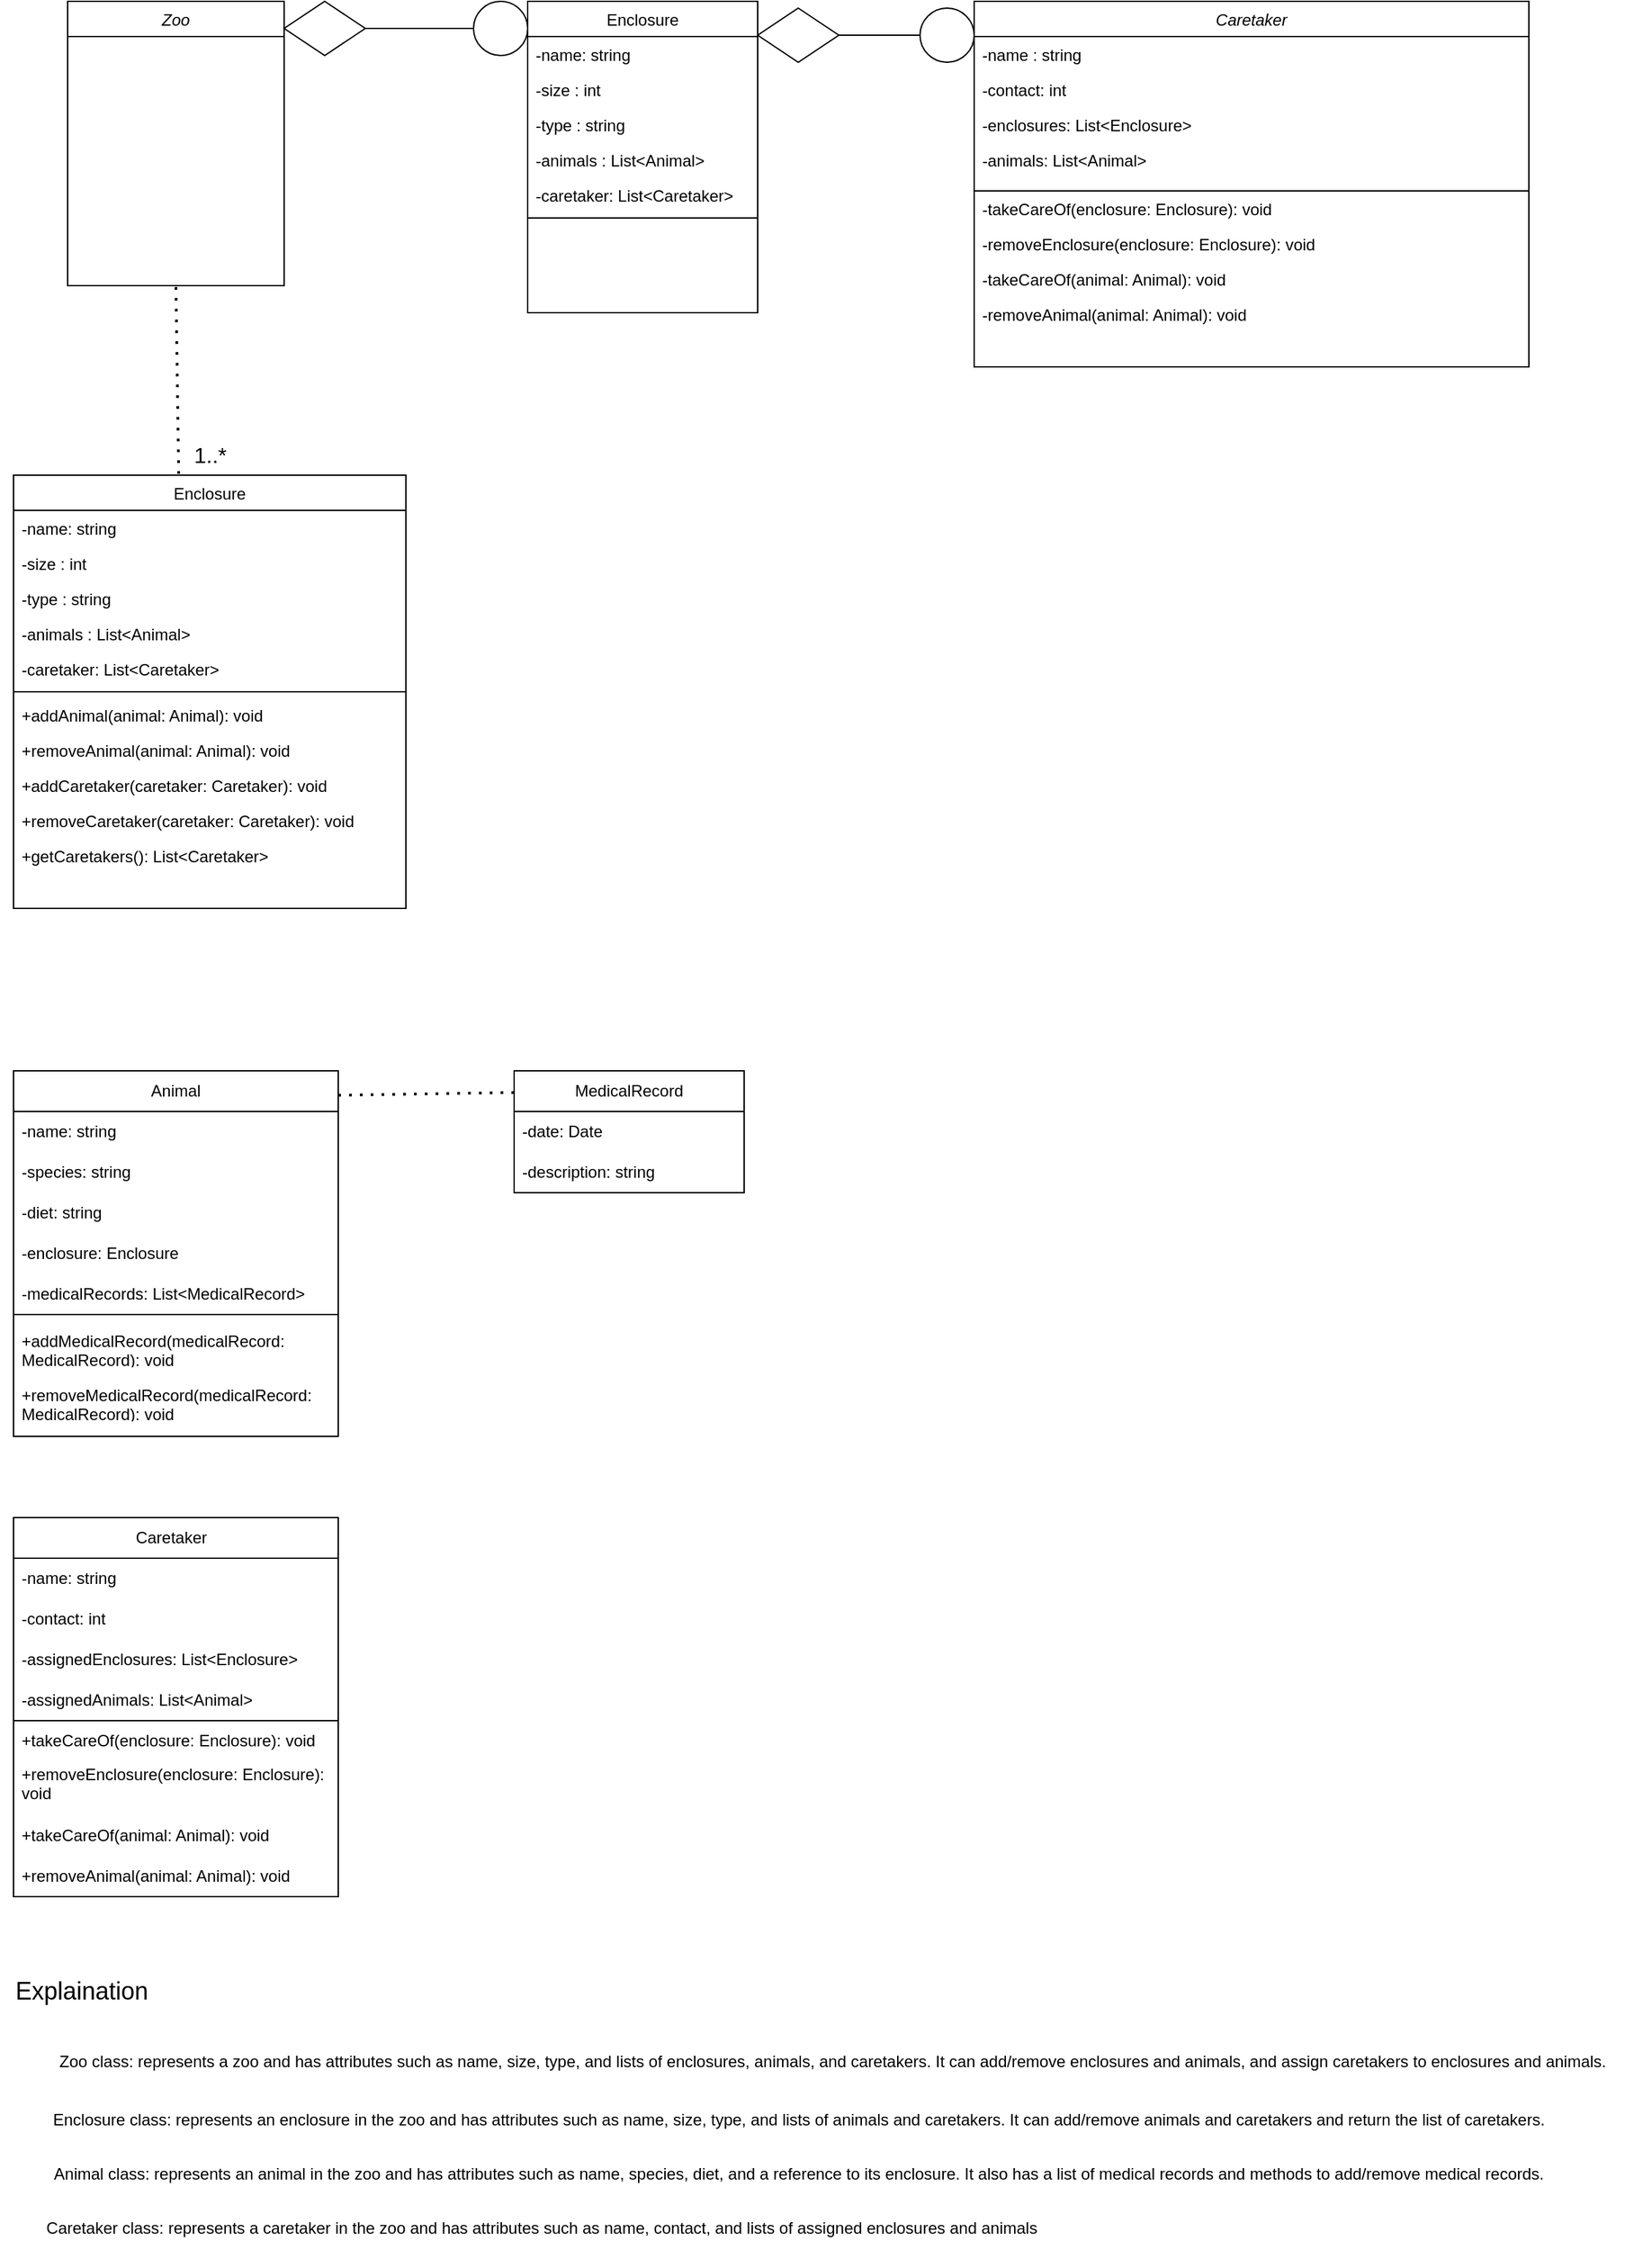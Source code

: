 <mxfile version="20.8.16" type="github">
  <diagram id="C5RBs43oDa-KdzZeNtuy" name="Page-1">
    <mxGraphModel dx="2261" dy="752" grid="1" gridSize="10" guides="1" tooltips="1" connect="1" arrows="1" fold="1" page="1" pageScale="1" pageWidth="827" pageHeight="1169" math="0" shadow="0">
      <root>
        <mxCell id="WIyWlLk6GJQsqaUBKTNV-0" />
        <mxCell id="WIyWlLk6GJQsqaUBKTNV-1" parent="WIyWlLk6GJQsqaUBKTNV-0" />
        <mxCell id="w-smARKrVblFa7TTy6di-35" value="" style="rounded=0;whiteSpace=wrap;html=1;" vertex="1" parent="WIyWlLk6GJQsqaUBKTNV-1">
          <mxGeometry x="710" y="200" width="410" height="130" as="geometry" />
        </mxCell>
        <mxCell id="zkfFHV4jXpPFQw0GAbJ--0" value="Zoo" style="swimlane;fontStyle=2;align=center;verticalAlign=top;childLayout=stackLayout;horizontal=1;startSize=26;horizontalStack=0;resizeParent=1;resizeLast=0;collapsible=1;marginBottom=0;rounded=0;shadow=0;strokeWidth=1;strokeColor=#000000;fillColor=#FFFFFF;" parent="WIyWlLk6GJQsqaUBKTNV-1" vertex="1">
          <mxGeometry x="40" y="60" width="160" height="210" as="geometry">
            <mxRectangle x="220" y="120" width="160" height="26" as="alternateBounds" />
          </mxGeometry>
        </mxCell>
        <mxCell id="zkfFHV4jXpPFQw0GAbJ--17" value="Enclosure" style="swimlane;fontStyle=0;align=center;verticalAlign=top;childLayout=stackLayout;horizontal=1;startSize=26;horizontalStack=0;resizeParent=1;resizeLast=0;collapsible=1;marginBottom=0;rounded=0;shadow=0;strokeWidth=1;fillColor=#FFFFFF;" parent="WIyWlLk6GJQsqaUBKTNV-1" vertex="1">
          <mxGeometry x="380" y="60" width="170" height="230" as="geometry">
            <mxRectangle x="550" y="140" width="160" height="26" as="alternateBounds" />
          </mxGeometry>
        </mxCell>
        <mxCell id="zkfFHV4jXpPFQw0GAbJ--18" value="-name: string" style="text;align=left;verticalAlign=top;spacingLeft=4;spacingRight=4;overflow=hidden;rotatable=0;points=[[0,0.5],[1,0.5]];portConstraint=eastwest;" parent="zkfFHV4jXpPFQw0GAbJ--17" vertex="1">
          <mxGeometry y="26" width="170" height="26" as="geometry" />
        </mxCell>
        <mxCell id="zkfFHV4jXpPFQw0GAbJ--22" value="-size : int" style="text;align=left;verticalAlign=top;spacingLeft=4;spacingRight=4;overflow=hidden;rotatable=0;points=[[0,0.5],[1,0.5]];portConstraint=eastwest;rounded=0;shadow=0;html=0;fillColor=none;" parent="zkfFHV4jXpPFQw0GAbJ--17" vertex="1">
          <mxGeometry y="52" width="170" height="26" as="geometry" />
        </mxCell>
        <mxCell id="w-smARKrVblFa7TTy6di-8" value="-type : string" style="text;align=left;verticalAlign=top;spacingLeft=4;spacingRight=4;overflow=hidden;rotatable=0;points=[[0,0.5],[1,0.5]];portConstraint=eastwest;rounded=0;shadow=0;html=0;" vertex="1" parent="zkfFHV4jXpPFQw0GAbJ--17">
          <mxGeometry y="78" width="170" height="26" as="geometry" />
        </mxCell>
        <mxCell id="w-smARKrVblFa7TTy6di-9" value="-animals : List&lt;Animal&gt;" style="text;align=left;verticalAlign=top;spacingLeft=4;spacingRight=4;overflow=hidden;rotatable=0;points=[[0,0.5],[1,0.5]];portConstraint=eastwest;rounded=0;shadow=0;html=0;" vertex="1" parent="zkfFHV4jXpPFQw0GAbJ--17">
          <mxGeometry y="104" width="170" height="26" as="geometry" />
        </mxCell>
        <mxCell id="w-smARKrVblFa7TTy6di-10" value="-caretaker: List&lt;Caretaker&gt;" style="text;align=left;verticalAlign=top;spacingLeft=4;spacingRight=4;overflow=hidden;rotatable=0;points=[[0,0.5],[1,0.5]];portConstraint=eastwest;rounded=0;shadow=0;html=0;" vertex="1" parent="zkfFHV4jXpPFQw0GAbJ--17">
          <mxGeometry y="130" width="170" height="26" as="geometry" />
        </mxCell>
        <mxCell id="zkfFHV4jXpPFQw0GAbJ--23" value="" style="line;html=1;strokeWidth=1;align=left;verticalAlign=middle;spacingTop=-1;spacingLeft=3;spacingRight=3;rotatable=0;labelPosition=right;points=[];portConstraint=eastwest;" parent="zkfFHV4jXpPFQw0GAbJ--17" vertex="1">
          <mxGeometry y="156" width="170" height="8" as="geometry" />
        </mxCell>
        <mxCell id="zkfFHV4jXpPFQw0GAbJ--26" value="" style="endArrow=open;shadow=0;strokeWidth=1;rounded=0;endFill=1;edgeStyle=elbowEdgeStyle;elbow=vertical;startArrow=none;" parent="WIyWlLk6GJQsqaUBKTNV-1" source="w-smARKrVblFa7TTy6di-6" target="zkfFHV4jXpPFQw0GAbJ--17" edge="1">
          <mxGeometry x="0.5" y="41" relative="1" as="geometry">
            <mxPoint x="380" y="192" as="sourcePoint" />
            <mxPoint x="540" y="192" as="targetPoint" />
            <mxPoint x="-40" y="32" as="offset" />
          </mxGeometry>
        </mxCell>
        <mxCell id="w-smARKrVblFa7TTy6di-2" value="" style="endArrow=none;shadow=0;strokeWidth=1;rounded=0;endFill=1;edgeStyle=elbowEdgeStyle;elbow=vertical;" edge="1" parent="WIyWlLk6GJQsqaUBKTNV-1" source="zkfFHV4jXpPFQw0GAbJ--0" target="w-smARKrVblFa7TTy6di-0">
          <mxGeometry x="0.5" y="41" relative="1" as="geometry">
            <mxPoint x="380" y="228" as="sourcePoint" />
            <mxPoint x="508" y="228" as="targetPoint" />
            <mxPoint x="-40" y="32" as="offset" />
          </mxGeometry>
        </mxCell>
        <mxCell id="w-smARKrVblFa7TTy6di-0" value="" style="rhombus;whiteSpace=wrap;html=1;verticalAlign=top;fontStyle=2;startSize=26;rounded=0;shadow=0;strokeWidth=1;" vertex="1" parent="WIyWlLk6GJQsqaUBKTNV-1">
          <mxGeometry x="200" y="60" width="60" height="40" as="geometry" />
        </mxCell>
        <mxCell id="w-smARKrVblFa7TTy6di-6" value="" style="ellipse;whiteSpace=wrap;html=1;aspect=fixed;" vertex="1" parent="WIyWlLk6GJQsqaUBKTNV-1">
          <mxGeometry x="340" y="60" width="40" height="40" as="geometry" />
        </mxCell>
        <mxCell id="w-smARKrVblFa7TTy6di-13" value="" style="endArrow=none;html=1;rounded=0;exitX=1;exitY=0.5;exitDx=0;exitDy=0;entryX=0;entryY=0.5;entryDx=0;entryDy=0;" edge="1" parent="WIyWlLk6GJQsqaUBKTNV-1" source="w-smARKrVblFa7TTy6di-0" target="w-smARKrVblFa7TTy6di-6">
          <mxGeometry width="50" height="50" relative="1" as="geometry">
            <mxPoint x="290" y="84.5" as="sourcePoint" />
            <mxPoint x="350" y="85" as="targetPoint" />
          </mxGeometry>
        </mxCell>
        <mxCell id="w-smARKrVblFa7TTy6di-15" value="" style="rhombus;whiteSpace=wrap;html=1;verticalAlign=top;fontStyle=2;startSize=26;rounded=0;shadow=0;strokeWidth=1;" vertex="1" parent="WIyWlLk6GJQsqaUBKTNV-1">
          <mxGeometry x="550" y="65" width="60" height="40" as="geometry" />
        </mxCell>
        <mxCell id="w-smARKrVblFa7TTy6di-16" value="" style="endArrow=none;html=1;rounded=0;exitX=1;exitY=0.5;exitDx=0;exitDy=0;entryX=0;entryY=0.5;entryDx=0;entryDy=0;" edge="1" parent="WIyWlLk6GJQsqaUBKTNV-1" source="w-smARKrVblFa7TTy6di-15" target="w-smARKrVblFa7TTy6di-17">
          <mxGeometry width="50" height="50" relative="1" as="geometry">
            <mxPoint x="590" y="84.5" as="sourcePoint" />
            <mxPoint x="680" y="84.5" as="targetPoint" />
          </mxGeometry>
        </mxCell>
        <mxCell id="w-smARKrVblFa7TTy6di-17" value="" style="ellipse;whiteSpace=wrap;html=1;aspect=fixed;" vertex="1" parent="WIyWlLk6GJQsqaUBKTNV-1">
          <mxGeometry x="670" y="65" width="40" height="40" as="geometry" />
        </mxCell>
        <mxCell id="w-smARKrVblFa7TTy6di-19" value="Caretaker" style="swimlane;fontStyle=2;align=center;verticalAlign=top;childLayout=stackLayout;horizontal=1;startSize=26;horizontalStack=0;resizeParent=1;resizeLast=0;collapsible=1;marginBottom=0;rounded=0;shadow=0;strokeWidth=1;" vertex="1" parent="WIyWlLk6GJQsqaUBKTNV-1">
          <mxGeometry x="710" y="60" width="410" height="140" as="geometry">
            <mxRectangle x="710" y="60" width="160" height="26" as="alternateBounds" />
          </mxGeometry>
        </mxCell>
        <mxCell id="w-smARKrVblFa7TTy6di-25" value="-name : string" style="text;align=left;verticalAlign=top;spacingLeft=4;spacingRight=4;overflow=hidden;rotatable=0;points=[[0,0.5],[1,0.5]];portConstraint=eastwest;rounded=0;shadow=0;html=0;" vertex="1" parent="w-smARKrVblFa7TTy6di-19">
          <mxGeometry y="26" width="410" height="26" as="geometry" />
        </mxCell>
        <mxCell id="w-smARKrVblFa7TTy6di-26" value="-contact: int" style="text;align=left;verticalAlign=top;spacingLeft=4;spacingRight=4;overflow=hidden;rotatable=0;points=[[0,0.5],[1,0.5]];portConstraint=eastwest;rounded=0;shadow=0;html=0;" vertex="1" parent="w-smARKrVblFa7TTy6di-19">
          <mxGeometry y="52" width="410" height="26" as="geometry" />
        </mxCell>
        <mxCell id="w-smARKrVblFa7TTy6di-27" value="-enclosures: List&lt;Enclosure&gt;" style="text;align=left;verticalAlign=top;spacingLeft=4;spacingRight=4;overflow=hidden;rotatable=0;points=[[0,0.5],[1,0.5]];portConstraint=eastwest;rounded=0;shadow=0;html=0;" vertex="1" parent="w-smARKrVblFa7TTy6di-19">
          <mxGeometry y="78" width="410" height="26" as="geometry" />
        </mxCell>
        <mxCell id="w-smARKrVblFa7TTy6di-28" value="-animals: List&lt;Animal&gt;" style="text;align=left;verticalAlign=top;spacingLeft=4;spacingRight=4;overflow=hidden;rotatable=0;points=[[0,0.5],[1,0.5]];portConstraint=eastwest;rounded=0;shadow=0;html=0;" vertex="1" parent="w-smARKrVblFa7TTy6di-19">
          <mxGeometry y="104" width="410" height="26" as="geometry" />
        </mxCell>
        <mxCell id="w-smARKrVblFa7TTy6di-44" value="" style="endArrow=none;dashed=1;html=1;dashPattern=1 3;strokeWidth=2;rounded=0;entryX=0.5;entryY=1;entryDx=0;entryDy=0;exitX=0.421;exitY=-0.003;exitDx=0;exitDy=0;exitPerimeter=0;" edge="1" parent="WIyWlLk6GJQsqaUBKTNV-1" source="w-smARKrVblFa7TTy6di-55" target="zkfFHV4jXpPFQw0GAbJ--0">
          <mxGeometry width="50" height="50" relative="1" as="geometry">
            <mxPoint x="121" y="490" as="sourcePoint" />
            <mxPoint x="600" y="330" as="targetPoint" />
          </mxGeometry>
        </mxCell>
        <mxCell id="w-smARKrVblFa7TTy6di-45" value="&lt;font size=&quot;3&quot;&gt;1..*&lt;/font&gt;" style="text;html=1;align=center;verticalAlign=middle;resizable=0;points=[];autosize=1;strokeColor=none;fillColor=none;" vertex="1" parent="WIyWlLk6GJQsqaUBKTNV-1">
          <mxGeometry x="120" y="380" width="50" height="30" as="geometry" />
        </mxCell>
        <mxCell id="w-smARKrVblFa7TTy6di-55" value="Enclosure" style="swimlane;fontStyle=0;align=center;verticalAlign=top;childLayout=stackLayout;horizontal=1;startSize=26;horizontalStack=0;resizeParent=1;resizeLast=0;collapsible=1;marginBottom=0;rounded=0;shadow=0;strokeWidth=1;fillColor=#FFFFFF;" vertex="1" parent="WIyWlLk6GJQsqaUBKTNV-1">
          <mxGeometry y="410" width="290" height="320" as="geometry">
            <mxRectangle x="550" y="140" width="160" height="26" as="alternateBounds" />
          </mxGeometry>
        </mxCell>
        <mxCell id="w-smARKrVblFa7TTy6di-56" value="-name: string" style="text;align=left;verticalAlign=top;spacingLeft=4;spacingRight=4;overflow=hidden;rotatable=0;points=[[0,0.5],[1,0.5]];portConstraint=eastwest;" vertex="1" parent="w-smARKrVblFa7TTy6di-55">
          <mxGeometry y="26" width="290" height="26" as="geometry" />
        </mxCell>
        <mxCell id="w-smARKrVblFa7TTy6di-57" value="-size : int" style="text;align=left;verticalAlign=top;spacingLeft=4;spacingRight=4;overflow=hidden;rotatable=0;points=[[0,0.5],[1,0.5]];portConstraint=eastwest;rounded=0;shadow=0;html=0;fillColor=none;" vertex="1" parent="w-smARKrVblFa7TTy6di-55">
          <mxGeometry y="52" width="290" height="26" as="geometry" />
        </mxCell>
        <mxCell id="w-smARKrVblFa7TTy6di-58" value="-type : string" style="text;align=left;verticalAlign=top;spacingLeft=4;spacingRight=4;overflow=hidden;rotatable=0;points=[[0,0.5],[1,0.5]];portConstraint=eastwest;rounded=0;shadow=0;html=0;" vertex="1" parent="w-smARKrVblFa7TTy6di-55">
          <mxGeometry y="78" width="290" height="26" as="geometry" />
        </mxCell>
        <mxCell id="w-smARKrVblFa7TTy6di-59" value="-animals : List&lt;Animal&gt;" style="text;align=left;verticalAlign=top;spacingLeft=4;spacingRight=4;overflow=hidden;rotatable=0;points=[[0,0.5],[1,0.5]];portConstraint=eastwest;rounded=0;shadow=0;html=0;" vertex="1" parent="w-smARKrVblFa7TTy6di-55">
          <mxGeometry y="104" width="290" height="26" as="geometry" />
        </mxCell>
        <mxCell id="w-smARKrVblFa7TTy6di-60" value="-caretaker: List&lt;Caretaker&gt;" style="text;align=left;verticalAlign=top;spacingLeft=4;spacingRight=4;overflow=hidden;rotatable=0;points=[[0,0.5],[1,0.5]];portConstraint=eastwest;rounded=0;shadow=0;html=0;" vertex="1" parent="w-smARKrVblFa7TTy6di-55">
          <mxGeometry y="130" width="290" height="26" as="geometry" />
        </mxCell>
        <mxCell id="w-smARKrVblFa7TTy6di-61" value="" style="line;html=1;strokeWidth=1;align=left;verticalAlign=middle;spacingTop=-1;spacingLeft=3;spacingRight=3;rotatable=0;labelPosition=right;points=[];portConstraint=eastwest;" vertex="1" parent="w-smARKrVblFa7TTy6di-55">
          <mxGeometry y="156" width="290" height="8" as="geometry" />
        </mxCell>
        <mxCell id="w-smARKrVblFa7TTy6di-62" value="+addAnimal(animal: Animal): void" style="text;align=left;verticalAlign=top;spacingLeft=4;spacingRight=4;overflow=hidden;rotatable=0;points=[[0,0.5],[1,0.5]];portConstraint=eastwest;rounded=0;shadow=0;html=0;" vertex="1" parent="w-smARKrVblFa7TTy6di-55">
          <mxGeometry y="164" width="290" height="26" as="geometry" />
        </mxCell>
        <mxCell id="w-smARKrVblFa7TTy6di-63" value="+removeAnimal(animal: Animal): void" style="text;align=left;verticalAlign=top;spacingLeft=4;spacingRight=4;overflow=hidden;rotatable=0;points=[[0,0.5],[1,0.5]];portConstraint=eastwest;rounded=0;shadow=0;html=0;" vertex="1" parent="w-smARKrVblFa7TTy6di-55">
          <mxGeometry y="190" width="290" height="26" as="geometry" />
        </mxCell>
        <mxCell id="w-smARKrVblFa7TTy6di-64" value="+addCaretaker(caretaker: Caretaker): void" style="text;align=left;verticalAlign=top;spacingLeft=4;spacingRight=4;overflow=hidden;rotatable=0;points=[[0,0.5],[1,0.5]];portConstraint=eastwest;rounded=0;shadow=0;html=0;" vertex="1" parent="w-smARKrVblFa7TTy6di-55">
          <mxGeometry y="216" width="290" height="26" as="geometry" />
        </mxCell>
        <mxCell id="w-smARKrVblFa7TTy6di-65" value="+removeCaretaker(caretaker: Caretaker): void" style="text;align=left;verticalAlign=top;spacingLeft=4;spacingRight=4;overflow=hidden;rotatable=0;points=[[0,0.5],[1,0.5]];portConstraint=eastwest;rounded=0;shadow=0;html=0;" vertex="1" parent="w-smARKrVblFa7TTy6di-55">
          <mxGeometry y="242" width="290" height="26" as="geometry" />
        </mxCell>
        <mxCell id="w-smARKrVblFa7TTy6di-66" value="+getCaretakers(): List&lt;Caretaker&gt;" style="text;align=left;verticalAlign=top;spacingLeft=4;spacingRight=4;overflow=hidden;rotatable=0;points=[[0,0.5],[1,0.5]];portConstraint=eastwest;rounded=0;shadow=0;html=0;" vertex="1" parent="w-smARKrVblFa7TTy6di-55">
          <mxGeometry y="268" width="290" height="26" as="geometry" />
        </mxCell>
        <mxCell id="w-smARKrVblFa7TTy6di-67" value="-takeCareOf(enclosure: Enclosure): void" style="text;align=left;verticalAlign=top;spacingLeft=4;spacingRight=4;overflow=hidden;rotatable=0;points=[[0,0.5],[1,0.5]];portConstraint=eastwest;rounded=0;shadow=0;html=0;" vertex="1" parent="WIyWlLk6GJQsqaUBKTNV-1">
          <mxGeometry x="710" y="200" width="290" height="26" as="geometry" />
        </mxCell>
        <mxCell id="w-smARKrVblFa7TTy6di-68" value="-removeEnclosure(enclosure: Enclosure): void" style="text;align=left;verticalAlign=top;spacingLeft=4;spacingRight=4;overflow=hidden;rotatable=0;points=[[0,0.5],[1,0.5]];portConstraint=eastwest;rounded=0;shadow=0;html=0;" vertex="1" parent="WIyWlLk6GJQsqaUBKTNV-1">
          <mxGeometry x="710" y="226" width="290" height="26" as="geometry" />
        </mxCell>
        <mxCell id="w-smARKrVblFa7TTy6di-69" value="-takeCareOf(animal: Animal): void" style="text;align=left;verticalAlign=top;spacingLeft=4;spacingRight=4;overflow=hidden;rotatable=0;points=[[0,0.5],[1,0.5]];portConstraint=eastwest;rounded=0;shadow=0;html=0;" vertex="1" parent="WIyWlLk6GJQsqaUBKTNV-1">
          <mxGeometry x="710" y="252" width="290" height="26" as="geometry" />
        </mxCell>
        <mxCell id="w-smARKrVblFa7TTy6di-70" value="-removeAnimal(animal: Animal): void" style="text;align=left;verticalAlign=top;spacingLeft=4;spacingRight=4;overflow=hidden;rotatable=0;points=[[0,0.5],[1,0.5]];portConstraint=eastwest;rounded=0;shadow=0;html=0;" vertex="1" parent="WIyWlLk6GJQsqaUBKTNV-1">
          <mxGeometry x="710" y="278" width="290" height="26" as="geometry" />
        </mxCell>
        <mxCell id="w-smARKrVblFa7TTy6di-73" value="Animal" style="swimlane;fontStyle=0;childLayout=stackLayout;horizontal=1;startSize=30;horizontalStack=0;resizeParent=1;resizeParentMax=0;resizeLast=0;collapsible=1;marginBottom=0;whiteSpace=wrap;html=1;shadow=0;strokeColor=#000000;fontFamily=Helvetica;fontSize=12;fillColor=none;" vertex="1" parent="WIyWlLk6GJQsqaUBKTNV-1">
          <mxGeometry y="850" width="240" height="180" as="geometry" />
        </mxCell>
        <mxCell id="w-smARKrVblFa7TTy6di-74" value="-name: string" style="text;strokeColor=none;fillColor=none;align=left;verticalAlign=middle;spacingLeft=4;spacingRight=4;overflow=hidden;points=[[0,0.5],[1,0.5]];portConstraint=eastwest;rotatable=0;whiteSpace=wrap;html=1;fontSize=12;fontFamily=Helvetica;" vertex="1" parent="w-smARKrVblFa7TTy6di-73">
          <mxGeometry y="30" width="240" height="30" as="geometry" />
        </mxCell>
        <mxCell id="w-smARKrVblFa7TTy6di-75" value="-species: string" style="text;strokeColor=none;fillColor=none;align=left;verticalAlign=middle;spacingLeft=4;spacingRight=4;overflow=hidden;points=[[0,0.5],[1,0.5]];portConstraint=eastwest;rotatable=0;whiteSpace=wrap;html=1;fontSize=12;fontFamily=Helvetica;" vertex="1" parent="w-smARKrVblFa7TTy6di-73">
          <mxGeometry y="60" width="240" height="30" as="geometry" />
        </mxCell>
        <mxCell id="w-smARKrVblFa7TTy6di-76" value="-diet: string " style="text;strokeColor=none;fillColor=none;align=left;verticalAlign=middle;spacingLeft=4;spacingRight=4;overflow=hidden;points=[[0,0.5],[1,0.5]];portConstraint=eastwest;rotatable=0;whiteSpace=wrap;html=1;fontSize=12;fontFamily=Helvetica;" vertex="1" parent="w-smARKrVblFa7TTy6di-73">
          <mxGeometry y="90" width="240" height="30" as="geometry" />
        </mxCell>
        <mxCell id="w-smARKrVblFa7TTy6di-77" value="-enclosure: Enclosure" style="text;strokeColor=none;fillColor=none;align=left;verticalAlign=middle;spacingLeft=4;spacingRight=4;overflow=hidden;points=[[0,0.5],[1,0.5]];portConstraint=eastwest;rotatable=0;whiteSpace=wrap;html=1;fontSize=12;fontFamily=Helvetica;" vertex="1" parent="w-smARKrVblFa7TTy6di-73">
          <mxGeometry y="120" width="240" height="30" as="geometry" />
        </mxCell>
        <mxCell id="w-smARKrVblFa7TTy6di-78" value="-medicalRecords: List&amp;lt;MedicalRecord&amp;gt;" style="text;strokeColor=none;fillColor=none;align=left;verticalAlign=middle;spacingLeft=4;spacingRight=4;overflow=hidden;points=[[0,0.5],[1,0.5]];portConstraint=eastwest;rotatable=0;whiteSpace=wrap;html=1;fontSize=12;fontFamily=Helvetica;" vertex="1" parent="w-smARKrVblFa7TTy6di-73">
          <mxGeometry y="150" width="240" height="30" as="geometry" />
        </mxCell>
        <mxCell id="w-smARKrVblFa7TTy6di-85" value="" style="endArrow=none;dashed=1;html=1;dashPattern=1 3;strokeWidth=2;rounded=0;fontFamily=Helvetica;fontSize=12;exitX=1;exitY=0.1;exitDx=0;exitDy=0;entryX=0.006;entryY=0.178;entryDx=0;entryDy=0;exitPerimeter=0;entryPerimeter=0;" edge="1" parent="WIyWlLk6GJQsqaUBKTNV-1" source="w-smARKrVblFa7TTy6di-73" target="w-smARKrVblFa7TTy6di-86">
          <mxGeometry width="50" height="50" relative="1" as="geometry">
            <mxPoint x="330" y="1030" as="sourcePoint" />
            <mxPoint x="360" y="925" as="targetPoint" />
            <Array as="points" />
          </mxGeometry>
        </mxCell>
        <mxCell id="w-smARKrVblFa7TTy6di-86" value="MedicalRecord" style="swimlane;fontStyle=0;childLayout=stackLayout;horizontal=1;startSize=30;horizontalStack=0;resizeParent=1;resizeParentMax=0;resizeLast=0;collapsible=1;marginBottom=0;whiteSpace=wrap;html=1;shadow=0;strokeColor=#000000;fontFamily=Helvetica;fontSize=12;fillColor=none;" vertex="1" parent="WIyWlLk6GJQsqaUBKTNV-1">
          <mxGeometry x="370" y="850" width="170" height="90" as="geometry" />
        </mxCell>
        <mxCell id="w-smARKrVblFa7TTy6di-87" value="-date: Date" style="text;strokeColor=none;fillColor=none;align=left;verticalAlign=middle;spacingLeft=4;spacingRight=4;overflow=hidden;points=[[0,0.5],[1,0.5]];portConstraint=eastwest;rotatable=0;whiteSpace=wrap;html=1;fontSize=12;fontFamily=Helvetica;" vertex="1" parent="w-smARKrVblFa7TTy6di-86">
          <mxGeometry y="30" width="170" height="30" as="geometry" />
        </mxCell>
        <mxCell id="w-smARKrVblFa7TTy6di-88" value="-description: string" style="text;strokeColor=none;fillColor=none;align=left;verticalAlign=middle;spacingLeft=4;spacingRight=4;overflow=hidden;points=[[0,0.5],[1,0.5]];portConstraint=eastwest;rotatable=0;whiteSpace=wrap;html=1;fontSize=12;fontFamily=Helvetica;" vertex="1" parent="w-smARKrVblFa7TTy6di-86">
          <mxGeometry y="60" width="170" height="30" as="geometry" />
        </mxCell>
        <mxCell id="w-smARKrVblFa7TTy6di-90" value="" style="rounded=0;whiteSpace=wrap;html=1;shadow=0;strokeColor=#000000;fontFamily=Helvetica;fontSize=12;fillColor=none;" vertex="1" parent="WIyWlLk6GJQsqaUBKTNV-1">
          <mxGeometry y="1030" width="240" height="90" as="geometry" />
        </mxCell>
        <mxCell id="w-smARKrVblFa7TTy6di-92" value="+addMedicalRecord(medicalRecord: MedicalRecord): void" style="text;strokeColor=none;fillColor=none;align=left;verticalAlign=middle;spacingLeft=4;spacingRight=4;overflow=hidden;points=[[0,0.5],[1,0.5]];portConstraint=eastwest;rotatable=0;whiteSpace=wrap;html=1;fontSize=12;fontFamily=Helvetica;" vertex="1" parent="WIyWlLk6GJQsqaUBKTNV-1">
          <mxGeometry y="1040" width="240" height="30" as="geometry" />
        </mxCell>
        <mxCell id="w-smARKrVblFa7TTy6di-93" value="+removeMedicalRecord(medicalRecord: MedicalRecord): void" style="text;strokeColor=none;fillColor=none;align=left;verticalAlign=middle;spacingLeft=4;spacingRight=4;overflow=hidden;points=[[0,0.5],[1,0.5]];portConstraint=eastwest;rotatable=0;whiteSpace=wrap;html=1;fontSize=12;fontFamily=Helvetica;" vertex="1" parent="WIyWlLk6GJQsqaUBKTNV-1">
          <mxGeometry y="1080" width="240" height="30" as="geometry" />
        </mxCell>
        <mxCell id="w-smARKrVblFa7TTy6di-94" value="Caretaker&amp;nbsp;&amp;nbsp; " style="swimlane;fontStyle=0;childLayout=stackLayout;horizontal=1;startSize=30;horizontalStack=0;resizeParent=1;resizeParentMax=0;resizeLast=0;collapsible=1;marginBottom=0;whiteSpace=wrap;html=1;shadow=0;strokeColor=#000000;fontFamily=Helvetica;fontSize=12;fillColor=none;" vertex="1" parent="WIyWlLk6GJQsqaUBKTNV-1">
          <mxGeometry y="1180" width="240" height="150" as="geometry" />
        </mxCell>
        <mxCell id="w-smARKrVblFa7TTy6di-95" value="-name: string" style="text;strokeColor=none;fillColor=none;align=left;verticalAlign=middle;spacingLeft=4;spacingRight=4;overflow=hidden;points=[[0,0.5],[1,0.5]];portConstraint=eastwest;rotatable=0;whiteSpace=wrap;html=1;fontSize=12;fontFamily=Helvetica;" vertex="1" parent="w-smARKrVblFa7TTy6di-94">
          <mxGeometry y="30" width="240" height="30" as="geometry" />
        </mxCell>
        <mxCell id="w-smARKrVblFa7TTy6di-96" value="-contact: int" style="text;strokeColor=none;fillColor=none;align=left;verticalAlign=middle;spacingLeft=4;spacingRight=4;overflow=hidden;points=[[0,0.5],[1,0.5]];portConstraint=eastwest;rotatable=0;whiteSpace=wrap;html=1;fontSize=12;fontFamily=Helvetica;" vertex="1" parent="w-smARKrVblFa7TTy6di-94">
          <mxGeometry y="60" width="240" height="30" as="geometry" />
        </mxCell>
        <mxCell id="w-smARKrVblFa7TTy6di-97" value="-assignedEnclosures: List&amp;lt;Enclosure&amp;gt;" style="text;strokeColor=none;fillColor=none;align=left;verticalAlign=middle;spacingLeft=4;spacingRight=4;overflow=hidden;points=[[0,0.5],[1,0.5]];portConstraint=eastwest;rotatable=0;whiteSpace=wrap;html=1;fontSize=12;fontFamily=Helvetica;" vertex="1" parent="w-smARKrVblFa7TTy6di-94">
          <mxGeometry y="90" width="240" height="30" as="geometry" />
        </mxCell>
        <mxCell id="w-smARKrVblFa7TTy6di-99" value="-assignedAnimals: List&amp;lt;Animal&amp;gt;" style="text;strokeColor=none;fillColor=none;align=left;verticalAlign=middle;spacingLeft=4;spacingRight=4;overflow=hidden;points=[[0,0.5],[1,0.5]];portConstraint=eastwest;rotatable=0;whiteSpace=wrap;html=1;fontSize=12;fontFamily=Helvetica;" vertex="1" parent="w-smARKrVblFa7TTy6di-94">
          <mxGeometry y="120" width="240" height="30" as="geometry" />
        </mxCell>
        <mxCell id="w-smARKrVblFa7TTy6di-101" value="" style="rounded=0;whiteSpace=wrap;html=1;shadow=0;strokeColor=#000000;fontFamily=Helvetica;fontSize=12;fillColor=none;" vertex="1" parent="WIyWlLk6GJQsqaUBKTNV-1">
          <mxGeometry y="1330" width="240" height="130" as="geometry" />
        </mxCell>
        <mxCell id="w-smARKrVblFa7TTy6di-102" value="+takeCareOf(enclosure: Enclosure): void" style="text;strokeColor=none;fillColor=none;align=left;verticalAlign=middle;spacingLeft=4;spacingRight=4;overflow=hidden;points=[[0,0.5],[1,0.5]];portConstraint=eastwest;rotatable=0;whiteSpace=wrap;html=1;fontSize=12;fontFamily=Helvetica;" vertex="1" parent="WIyWlLk6GJQsqaUBKTNV-1">
          <mxGeometry y="1330" width="240" height="30" as="geometry" />
        </mxCell>
        <mxCell id="w-smARKrVblFa7TTy6di-103" value="+removeEnclosure(enclosure: Enclosure): void" style="text;strokeColor=none;fillColor=none;align=left;verticalAlign=middle;spacingLeft=4;spacingRight=4;overflow=hidden;points=[[0,0.5],[1,0.5]];portConstraint=eastwest;rotatable=0;whiteSpace=wrap;html=1;fontSize=12;fontFamily=Helvetica;" vertex="1" parent="WIyWlLk6GJQsqaUBKTNV-1">
          <mxGeometry y="1360" width="240" height="30" as="geometry" />
        </mxCell>
        <mxCell id="w-smARKrVblFa7TTy6di-104" value="+takeCareOf(animal: Animal): void" style="text;strokeColor=none;fillColor=none;align=left;verticalAlign=middle;spacingLeft=4;spacingRight=4;overflow=hidden;points=[[0,0.5],[1,0.5]];portConstraint=eastwest;rotatable=0;whiteSpace=wrap;html=1;fontSize=12;fontFamily=Helvetica;" vertex="1" parent="WIyWlLk6GJQsqaUBKTNV-1">
          <mxGeometry y="1400" width="240" height="30" as="geometry" />
        </mxCell>
        <mxCell id="w-smARKrVblFa7TTy6di-105" value="+removeAnimal(animal: Animal): void" style="text;strokeColor=none;fillColor=none;align=left;verticalAlign=middle;spacingLeft=4;spacingRight=4;overflow=hidden;points=[[0,0.5],[1,0.5]];portConstraint=eastwest;rotatable=0;whiteSpace=wrap;html=1;fontSize=12;fontFamily=Helvetica;" vertex="1" parent="WIyWlLk6GJQsqaUBKTNV-1">
          <mxGeometry y="1430" width="240" height="30" as="geometry" />
        </mxCell>
        <mxCell id="w-smARKrVblFa7TTy6di-108" value="&lt;font style=&quot;font-size: 12px;&quot;&gt;&lt;font style=&quot;font-size: 18px;&quot;&gt;Explaination&lt;/font&gt;&lt;/font&gt;" style="text;html=1;align=center;verticalAlign=middle;resizable=0;points=[];autosize=1;strokeColor=none;fillColor=none;fontSize=18;fontFamily=Helvetica;" vertex="1" parent="WIyWlLk6GJQsqaUBKTNV-1">
          <mxGeometry x="-10" y="1510" width="120" height="40" as="geometry" />
        </mxCell>
        <mxCell id="w-smARKrVblFa7TTy6di-109" value="&lt;font style=&quot;font-size: 12px;&quot;&gt;Zoo class: represents a zoo and has attributes such as name, size, type, and lists of enclosures, animals, and caretakers. It can add/remove enclosures and animals, and assign caretakers to enclosures and animals.&lt;/font&gt;" style="text;html=1;align=center;verticalAlign=middle;resizable=0;points=[];autosize=1;strokeColor=none;fillColor=none;fontSize=18;fontFamily=Helvetica;" vertex="1" parent="WIyWlLk6GJQsqaUBKTNV-1">
          <mxGeometry y="1560" width="1210" height="40" as="geometry" />
        </mxCell>
        <mxCell id="w-smARKrVblFa7TTy6di-110" value="Enclosure class: represents an enclosure in the zoo and has attributes such as name, size, type, and lists of animals and caretakers. It can add/remove animals and caretakers and return the list of caretakers." style="text;html=1;align=center;verticalAlign=middle;resizable=0;points=[];autosize=1;strokeColor=none;fillColor=none;fontSize=12;fontFamily=Helvetica;" vertex="1" parent="WIyWlLk6GJQsqaUBKTNV-1">
          <mxGeometry y="1610" width="1160" height="30" as="geometry" />
        </mxCell>
        <mxCell id="w-smARKrVblFa7TTy6di-112" value="Animal class: represents an animal in the zoo and has attributes such as name, species, diet, and a reference to its enclosure. It also has a list of medical records and methods to add/remove medical records." style="text;html=1;align=center;verticalAlign=middle;resizable=0;points=[];autosize=1;strokeColor=none;fillColor=none;fontSize=12;fontFamily=Helvetica;" vertex="1" parent="WIyWlLk6GJQsqaUBKTNV-1">
          <mxGeometry y="1650" width="1160" height="30" as="geometry" />
        </mxCell>
        <mxCell id="w-smARKrVblFa7TTy6di-113" value="Caretaker class: represents a caretaker in the zoo and has attributes such as name, contact, and lists of assigned enclosures and animals" style="text;html=1;align=center;verticalAlign=middle;resizable=0;points=[];autosize=1;strokeColor=none;fillColor=none;fontSize=12;fontFamily=Helvetica;" vertex="1" parent="WIyWlLk6GJQsqaUBKTNV-1">
          <mxGeometry y="1690" width="780" height="30" as="geometry" />
        </mxCell>
      </root>
    </mxGraphModel>
  </diagram>
</mxfile>
